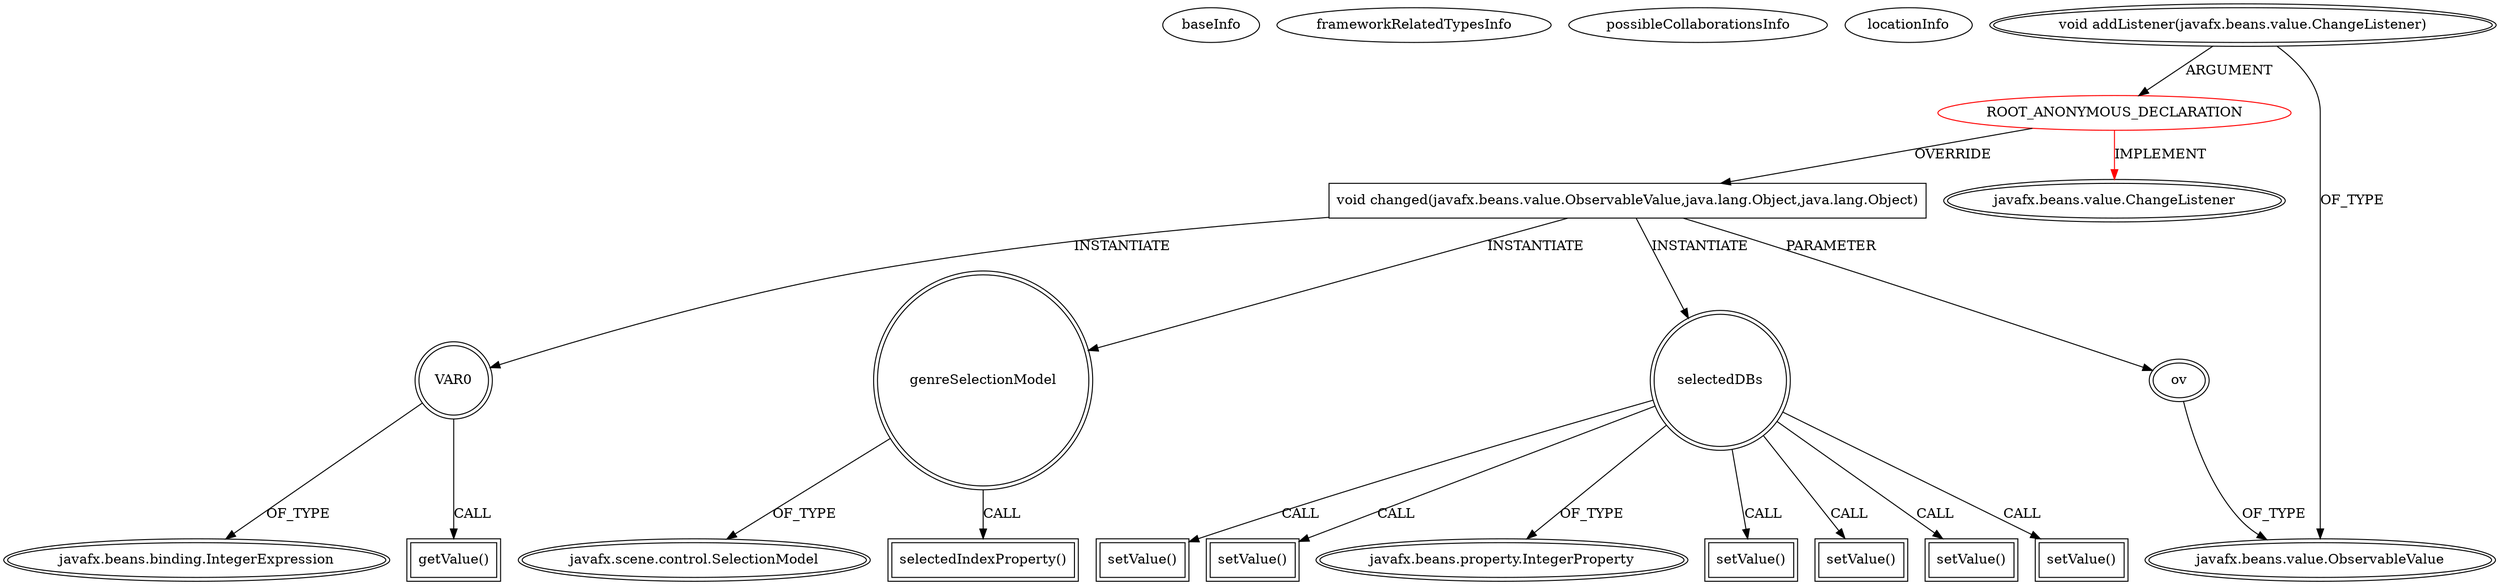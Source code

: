 digraph {
baseInfo[graphId=4252,category="extension_graph",isAnonymous=true,possibleRelation=false]
frameworkRelatedTypesInfo[0="javafx.beans.value.ChangeListener"]
possibleCollaborationsInfo[]
locationInfo[projectName="soonzsoonz-QuickFoot",filePath="/soonzsoonz-QuickFoot/QuickFoot-master/src/application/AudioConfigModel.java",contextSignature="void addListenerToGenreSelectionModel()",graphId="4252"]
0[label="ROOT_ANONYMOUS_DECLARATION",vertexType="ROOT_ANONYMOUS_DECLARATION",isFrameworkType=false,color=red]
1[label="javafx.beans.value.ChangeListener",vertexType="FRAMEWORK_INTERFACE_TYPE",isFrameworkType=true,peripheries=2]
2[label="void addListener(javafx.beans.value.ChangeListener)",vertexType="OUTSIDE_CALL",isFrameworkType=true,peripheries=2]
3[label="javafx.beans.value.ObservableValue",vertexType="FRAMEWORK_INTERFACE_TYPE",isFrameworkType=true,peripheries=2]
4[label="void changed(javafx.beans.value.ObservableValue,java.lang.Object,java.lang.Object)",vertexType="OVERRIDING_METHOD_DECLARATION",isFrameworkType=false,shape=box]
5[label="ov",vertexType="PARAMETER_DECLARATION",isFrameworkType=true,peripheries=2]
7[label="VAR0",vertexType="VARIABLE_EXPRESION",isFrameworkType=true,peripheries=2,shape=circle]
9[label="javafx.beans.binding.IntegerExpression",vertexType="FRAMEWORK_CLASS_TYPE",isFrameworkType=true,peripheries=2]
8[label="getValue()",vertexType="INSIDE_CALL",isFrameworkType=true,peripheries=2,shape=box]
10[label="genreSelectionModel",vertexType="VARIABLE_EXPRESION",isFrameworkType=true,peripheries=2,shape=circle]
12[label="javafx.scene.control.SelectionModel",vertexType="FRAMEWORK_CLASS_TYPE",isFrameworkType=true,peripheries=2]
11[label="selectedIndexProperty()",vertexType="INSIDE_CALL",isFrameworkType=true,peripheries=2,shape=box]
13[label="selectedDBs",vertexType="VARIABLE_EXPRESION",isFrameworkType=true,peripheries=2,shape=circle]
15[label="javafx.beans.property.IntegerProperty",vertexType="FRAMEWORK_CLASS_TYPE",isFrameworkType=true,peripheries=2]
14[label="setValue()",vertexType="INSIDE_CALL",isFrameworkType=true,peripheries=2,shape=box]
17[label="setValue()",vertexType="INSIDE_CALL",isFrameworkType=true,peripheries=2,shape=box]
19[label="setValue()",vertexType="INSIDE_CALL",isFrameworkType=true,peripheries=2,shape=box]
21[label="setValue()",vertexType="INSIDE_CALL",isFrameworkType=true,peripheries=2,shape=box]
23[label="setValue()",vertexType="INSIDE_CALL",isFrameworkType=true,peripheries=2,shape=box]
25[label="setValue()",vertexType="INSIDE_CALL",isFrameworkType=true,peripheries=2,shape=box]
0->1[label="IMPLEMENT",color=red]
2->0[label="ARGUMENT"]
2->3[label="OF_TYPE"]
0->4[label="OVERRIDE"]
5->3[label="OF_TYPE"]
4->5[label="PARAMETER"]
4->7[label="INSTANTIATE"]
7->9[label="OF_TYPE"]
7->8[label="CALL"]
4->10[label="INSTANTIATE"]
10->12[label="OF_TYPE"]
10->11[label="CALL"]
4->13[label="INSTANTIATE"]
13->15[label="OF_TYPE"]
13->14[label="CALL"]
13->17[label="CALL"]
13->19[label="CALL"]
13->21[label="CALL"]
13->23[label="CALL"]
13->25[label="CALL"]
}
